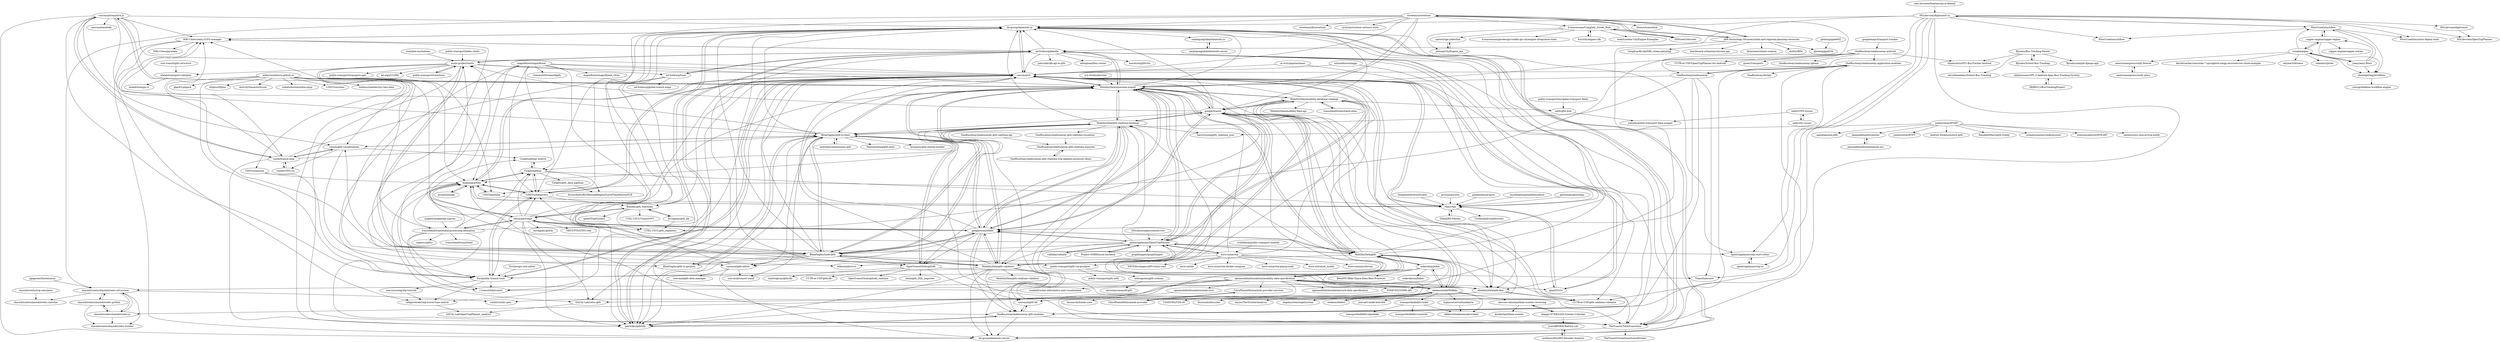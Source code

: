 digraph G {
"conveyal/transitive.js" -> "conveyal/modeify"
"conveyal/transitive.js" -> "ibi-group/datatools-ui"
"conveyal/transitive.js" -> "BlinkTagInc/gtfs-to-html"
"conveyal/transitive.js" -> "ibi-group/datatools-server"
"conveyal/transitive.js" -> "WRI-Cities/static-GTFS-manager"
"conveyal/transitive.js" -> "MobilityData/awesome-transit"
"conveyal/transitive.js" -> "Esri/public-transit-tools"
"conveyal/transitive.js" -> "conveyal/r5"
"conveyal/transitive.js" -> "vasile/transit-map"
"conveyal/transitive.js" -> "cmichi/gtfs-visualizations"
"a-b-street/abstreet" -> "MobilityData/awesome-transit" ["e"=1]
"sharedstreets/sharedstreets-ref-system" -> "sharedstreets/sharedstreets-python"
"sharedstreets/sharedstreets-ref-system" -> "sharedstreets/sharedstreets-js"
"sharedstreets/sharedstreets-ref-system" -> "sharedstreets/sharedstreets-builder"
"sharedstreets/sharedstreets-ref-system" -> "curblr/curblr-spec"
"sharedstreets/sharedstreets-ref-system" -> "sharedstreets/sharedstreets-matcher"
"sharedstreets/sharedstreets-python" -> "sharedstreets/sharedstreets-js"
"sharedstreets/sharedstreets-python" -> "sharedstreets/sharedstreets-ref-system"
"sharedstreets/sharedstreets-python" -> "sharedstreets/sharedstreets-builder"
"schildbach/public-transport-enabler" -> "hove-io/navitia" ["e"=1]
"OneBusAway/onebusaway-android" -> "OneBusAway/onebusaway-application-modules"
"OneBusAway/onebusaway-android" -> "OneBusAway/onebusaway-iphone"
"OneBusAway/onebusaway-android" -> "OneBusAway/onebusaway"
"OneBusAway/onebusaway-android" -> "CUTR-at-USF/OpenTripPlanner-for-Android"
"OneBusAway/onebusaway-android" -> "tbpalsulich/NYU-BusTracker-Android"
"OneBusAway/onebusaway-android" -> "grote/Transportr" ["e"=1]
"OneBusAway/onebusaway-android" -> "MobilityData/awesome-transit"
"NitorCreations/nflow" -> "HSLdevcom/digitransit-ui"
"NitorCreations/nflow" -> "NitorCreations/willow"
"NitorCreations/nflow" -> "danielgerlag/jworkflow"
"NitorCreations/nflow" -> "NitorCreations/nitor-deploy-tools"
"NitorCreations/nflow" -> "copper-engine/copper-engine"
"mbtaviz/mbtaviz.github.io" -> "MobilityData/awesome-transit"
"mbtaviz/mbtaviz.github.io" -> "transitland/transitland-processing-animation"
"mbtaviz/mbtaviz.github.io" -> "google/transitfeed"
"mbtaviz/mbtaviz.github.io" -> "Esri/public-transit-tools"
"mbtaviz/mbtaviz.github.io" -> "UDST/vizicities" ["e"=1]
"mbtaviz/mbtaviz.github.io" -> "vasile/transit-map"
"mbtaviz/mbtaviz.github.io" -> "cmichi/gtfs-visualizations"
"mbtaviz/mbtaviz.github.io" -> "toddwschneider/nyc-taxi-data" ["e"=1]
"mbtaviz/mbtaviz.github.io" -> "UDST/urbansim" ["e"=1]
"mbtaviz/mbtaviz.github.io" -> "gka/d3-jetpack" ["e"=1]
"mbtaviz/mbtaviz.github.io" -> "d3plus/d3plus" ["e"=1]
"mbtaviz/mbtaviz.github.io" -> "kuanb/peartree"
"mbtaviz/mbtaviz.github.io" -> "UDST/pandana" ["e"=1]
"mbtaviz/mbtaviz.github.io" -> "ActivitySim/activitysim" ["e"=1]
"mbtaviz/mbtaviz.github.io" -> "codeforboston/mbta-ninja"
"ad-freiburg/pfaedle" -> "patrickbr/gtfstidy"
"ad-freiburg/pfaedle" -> "ad-freiburg/loom"
"ad-freiburg/pfaedle" -> "TheTransitClock/transitime"
"ad-freiburg/pfaedle" -> "CUTR-at-USF/gtfs-realtime-validator"
"ad-freiburg/pfaedle" -> "WRI-Cities/static-GTFS-manager"
"ad-freiburg/pfaedle" -> "ibi-group/datatools-ui"
"ad-freiburg/pfaedle" -> "MobilityData/gtfs-flex"
"ad-freiburg/pfaedle" -> "mecatran/gtfsvtor"
"ad-freiburg/pfaedle" -> "patrickbr/db-api-to-gtfs" ["e"=1]
"ad-freiburg/pfaedle" -> "atlregional/bus-router"
"ad-freiburg/pfaedle" -> "OneBusAway/onebusaway-gtfs-modules"
"ad-freiburg/pfaedle" -> "motis-project/motis"
"ad-freiburg/pfaedle" -> "ibi-group/datatools-server"
"ad-freiburg/pfaedle" -> "conveyal/r5"
"ad-freiburg/pfaedle" -> "MobilityData/awesome-transit"
"UDST/urbansim" -> "Esri/public-transit-tools" ["e"=1]
"UDST/urbansim" -> "kuanb/peartree" ["e"=1]
"natowi/cga-collection" -> "jbdong/CityEngine_cga"
"GIScience/openrouteservice" -> "opentripplanner/OpenTripPlanner" ["e"=1]
"nilsnolde/routingpy" -> "conveyal/r5" ["e"=1]
"nilsnolde/routingpy" -> "r5py/r5py" ["e"=1]
"openmobilityfoundation/mobility-data-specification" -> "MobilityData/gbfs"
"openmobilityfoundation/mobility-data-specification" -> "ubahnverleih/WoBike"
"openmobilityfoundation/mobility-data-specification" -> "openmobilityfoundation/curb-data-specification"
"openmobilityfoundation/mobility-data-specification" -> "sharedstreets/sharedstreets-ref-system"
"openmobilityfoundation/mobility-data-specification" -> "openmobilityfoundation/mds-core"
"openmobilityfoundation/mobility-data-specification" -> "TOMP-WG/TOMP-API"
"openmobilityfoundation/mobility-data-specification" -> "MobilityData/awesome-transit"
"openmobilityfoundation/mobility-data-specification" -> "google/transit"
"openmobilityfoundation/mobility-data-specification" -> "curblr/curblr-spec"
"openmobilityfoundation/mobility-data-specification" -> "MobilityData/gtfs-flex"
"openmobilityfoundation/mobility-data-specification" -> "ipeaGIT/r5r" ["e"=1]
"openmobilityfoundation/mobility-data-specification" -> "sharedstreets/sharedstreets-js"
"openmobilityfoundation/mobility-data-specification" -> "waddell/urban-informatics-and-visualization" ["e"=1]
"openmobilityfoundation/mobility-data-specification" -> "CityofSantaMonica/mds-provider"
"openmobilityfoundation/mobility-data-specification" -> "CityofSantaMonica/mds-provider-services"
"hove-io/navitia" -> "hove-io/transit_model" ["e"=1]
"hove-io/navitia" -> "hove-io/mimirsbrunn" ["e"=1]
"hove-io/navitia" -> "hove-io/navitia-playground"
"hove-io/navitia" -> "bliksemlabs/rrrr" ["e"=1]
"hove-io/navitia" -> "motis-project/motis"
"hove-io/navitia" -> "SNCFdevelopers/API-trains-sncf"
"hove-io/navitia" -> "hove-io/loki" ["e"=1]
"hove-io/navitia" -> "conveyal/r5"
"hove-io/navitia" -> "opentripplanner/OpenTripPlanner"
"hove-io/navitia" -> "hove-io/navitia-docker-compose"
"hove-io/navitia" -> "MobilityData/awesome-transit"
"hove-io/navitia" -> "TheTransitClock/transitime"
"TOMP-WG/TOMP-API" -> "CDSM-WG/CDS-M"
"tbpalsulich/NYU-BusTracker-Android" -> "shrutikamtekar/School-Bus-Tracking"
"pysal/momepy" -> "kuanb/peartree" ["e"=1]
"sharedstreets/sharedstreets-js" -> "sharedstreets/sharedstreets-builder"
"sharedstreets/sharedstreets-js" -> "sharedstreets/sharedstreets-python"
"sharedstreets/sharedstreets-js" -> "sharedstreets/sharedstreets-ref-system"
"jamespfennell/transiter" -> "jamespfennell/realtimerail.nyc"
"marcusyoung/otp-tutorial" -> "rafapereirabr/otp-travel-time-matrix" ["e"=1]
"cmichi/gtfs-visualizations" -> "vasile/GTFS-viz"
"cmichi/gtfs-visualizations" -> "BlinkTagInc/gtfs-to-html"
"cmichi/gtfs-visualizations" -> "vasile/transit-map"
"cmichi/gtfs-visualizations" -> "conveyal/gtfs-editor"
"cmichi/gtfs-visualizations" -> "CxAalto/gtfspy-webviz"
"etalab/transport-validator" -> "etalab/transpo-rt"
"UDST/pandana" -> "r5py/r5py" ["e"=1]
"UDST/pandana" -> "kuanb/peartree" ["e"=1]
"copper-engine/copper-engine" -> "runabol/piper"
"copper-engine/copper-engine" -> "copper-engine/copper-starter"
"copper-engine/copper-engine" -> "danielgerlag/jworkflow"
"copper-engine/copper-engine" -> "NitorCreations/nflow"
"sharedstreets/trip-simulator" -> "sharedstreets/sharedstreets-matcher"
"kuanb/peartree" -> "UDST/urbanaccess" ["e"=1]
"kuanb/peartree" -> "remix/partridge"
"kuanb/peartree" -> "r5py/r5py"
"kuanb/peartree" -> "CxAalto/gtfspy"
"kuanb/peartree" -> "r-transit/tidytransit" ["e"=1]
"kuanb/peartree" -> "SAUSy-Lab/retro-gtfs"
"kuanb/peartree" -> "UDST/pandana" ["e"=1]
"kuanb/peartree" -> "conveyal/r5"
"kuanb/peartree" -> "pysal/momepy" ["e"=1]
"vasile/GTFS-viz" -> "vasile/transit-map"
"Esri/cityengine-sdk" -> "d-wasserman/Complete_Street_Rule" ["e"=1]
"remix/partridge" -> "kuanb/peartree"
"remix/partridge" -> "Bondify/gtfs_functions"
"remix/partridge" -> "mrcagney/gtfstk"
"remix/partridge" -> "UTEL-UIUC/gtfs_segments"
"remix/partridge" -> "ODOT-PTS/GTFS-ride"
"remix/partridge" -> "UDST/urbanaccess" ["e"=1]
"remix/partridge" -> "CxAalto/gtfspy"
"remix/partridge" -> "transitland/transitland-processing-animation"
"remix/partridge" -> "patrickbr/gtfstidy"
"remix/partridge" -> "Esri/public-transit-tools"
"remix/partridge" -> "OpenTransitTools/gtfsdb"
"remix/partridge" -> "google/transitfeed"
"remix/partridge" -> "conveyal/r5"
"remix/partridge" -> "SAUSy-Lab/retro-gtfs"
"WRI-Cities/static-GTFS-manager" -> "ibi-group/datatools-ui"
"WRI-Cities/static-GTFS-manager" -> "ibi-group/datatools-server"
"WRI-Cities/static-GTFS-manager" -> "WRI-Cities/payanam"
"WRI-Cities/static-GTFS-manager" -> "rafapereirabr/otp-travel-time-matrix"
"WRI-Cities/static-GTFS-manager" -> "ad-freiburg/pfaedle"
"jamespfennell/realtimerail.nyc" -> "jamespfennell/transiter"
"rust-transit/gtfs-structure" -> "etalab/transport-validator"
"openmobilityfoundation/mds-core" -> "lacuna-tech/mds-core"
"nervous-inhuman/lime-scooter-reversing" -> "chappy1978/ES200-Scooter-Unlocker"
"nervous-inhuman/lime-scooter-reversing" -> "kenberland/lime-scooter"
"mfdz/GTFS-Issues" -> "mfdz/zhv-issues"
"mfdz/GTFS-Issues" -> "juliuste/public-transport-data-scraper"
"CityofSantaMonica/mds-provider" -> "CityofSantaMonica/mds-provider-services"
"CityofSantaMonica/mds-provider-services" -> "CityofSantaMonica/mds-provider"
"CxAalto/gtfs_data_pipeline" -> "AccessibilityRG/HelsinkiRegionTravelTimeMatrix2018"
"Project-OSRM/osrm-backend" -> "opentripplanner/OpenTripPlanner" ["e"=1]
"stefanw/bibbot" -> "ubahnverleih/WoBike" ["e"=1]
"sam-hosseini/freelancing-in-finland" -> "HSLdevcom/digitransit-ui" ["e"=1]
"opentripplanner/OpenTripPlanner" -> "MobilityData/awesome-transit"
"opentripplanner/OpenTripPlanner" -> "conveyal/r5"
"opentripplanner/OpenTripPlanner" -> "google/transitfeed"
"opentripplanner/OpenTripPlanner" -> "google/transit"
"opentripplanner/OpenTripPlanner" -> "graphhopper/graphhopper" ["e"=1]
"opentripplanner/OpenTripPlanner" -> "MobilityData/gbfs"
"opentripplanner/OpenTripPlanner" -> "motis-project/motis"
"opentripplanner/OpenTripPlanner" -> "valhalla/valhalla" ["e"=1]
"opentripplanner/OpenTripPlanner" -> "MobilityData/gtfs-flex"
"opentripplanner/OpenTripPlanner" -> "MobilityData/gtfs-validator"
"opentripplanner/OpenTripPlanner" -> "Project-OSRM/osrm-backend" ["e"=1]
"opentripplanner/OpenTripPlanner" -> "opentripplanner/otp-react-redux"
"opentripplanner/OpenTripPlanner" -> "BlinkTagInc/node-gtfs"
"opentripplanner/OpenTripPlanner" -> "MobilityData/gtfs-realtime-bindings"
"opentripplanner/OpenTripPlanner" -> "hove-io/navitia"
"MobilityData/gtfs-validator" -> "google/transit"
"MobilityData/gtfs-validator" -> "ibi-group/datatools-ui"
"MobilityData/gtfs-validator" -> "google/transitfeed"
"MobilityData/gtfs-validator" -> "MobilityData/mobility-database-catalogs"
"MobilityData/gtfs-validator" -> "BlinkTagInc/node-gtfs"
"MobilityData/gtfs-validator" -> "MobilityData/awesome-transit"
"MobilityData/gtfs-validator" -> "MobilityData/gtfs-realtime-validator"
"MobilityData/gtfs-validator" -> "patrickbr/gtfstidy"
"MobilityData/gtfs-validator" -> "conveyal/gtfs-lib"
"MobilityData/gtfs-validator" -> "WRI-Cities/static-GTFS-manager"
"MobilityData/gtfs-validator" -> "ibi-group/datatools-server"
"MobilityData/gtfs-validator" -> "conveyal/r5"
"MobilityData/gtfs-validator" -> "Esri/public-transit-tools"
"MobilityData/gtfs-validator" -> "OneBusAway/onebusaway-gtfs-modules"
"MobilityData/gtfs-validator" -> "CUTR-at-USF/gtfs-realtime-validator"
"jonthornton/MTAPI" -> "mimouncadosch/MTA-API"
"jonthornton/MTAPI" -> "neoterix/nyc-mta-arrival-notify"
"jonthornton/MTAPI" -> "aamaliaa/mta-gtfs"
"jonthornton/MTAPI" -> "jonthornton/WTFT"
"jonthornton/MTAPI" -> "jamespfennell/transiter"
"jonthornton/MTAPI" -> "harrytruong/gtfs_realtime_json"
"jonthornton/MTAPI" -> "Andrew-Dickinson/nyct-gtfs"
"jonthornton/MTAPI" -> "ResidentMario/gtfs-tripify"
"jonthornton/MTAPI" -> "nolanbconaway/underground"
"MobilityData/gtfs-realtime-bindings" -> "google/transit"
"MobilityData/gtfs-realtime-bindings" -> "BlinkTagInc/node-gtfs"
"MobilityData/gtfs-realtime-bindings" -> "google/transitfeed"
"MobilityData/gtfs-realtime-bindings" -> "MobilityData/awesome-transit"
"MobilityData/gtfs-realtime-bindings" -> "TheTransitClock/transitime"
"MobilityData/gtfs-realtime-bindings" -> "OpenTransitTools/gtfsdb"
"MobilityData/gtfs-realtime-bindings" -> "OneBusAway/onebusaway-gtfs-realtime-visualizer"
"MobilityData/gtfs-realtime-bindings" -> "harrytruong/gtfs_realtime_json"
"MobilityData/gtfs-realtime-bindings" -> "OneBusAway/onebusaway-gtfs-modules"
"MobilityData/gtfs-realtime-bindings" -> "MobilityData/gtfs-validator"
"MobilityData/gtfs-realtime-bindings" -> "ibi-group/datatools-server"
"MobilityData/gtfs-realtime-bindings" -> "ibi-group/datatools-ui"
"MobilityData/gtfs-realtime-bindings" -> "kuanb/peartree"
"MobilityData/gtfs-realtime-bindings" -> "CxAalto/gtfspy"
"MobilityData/gtfs-realtime-bindings" -> "BlinkTagInc/gtfs-to-html"
"vasile/transit-map" -> "vasile/GTFS-viz"
"vasile/transit-map" -> "cmichi/gtfs-visualizations"
"vasile/transit-map" -> "patrickbr/gtfstidy"
"vasile/transit-map" -> "BlinkTagInc/gtfs-to-html"
"vasile/transit-map" -> "conveyal/transitive.js"
"vasile/transit-map" -> "ibi-group/datatools-ui"
"vasile/transit-map" -> "WRI-Cities/static-GTFS-manager"
"pyrosm/pyrosm" -> "r5py/r5py" ["e"=1]
"APA-Technology-Division/urban-and-regional-planning-resources" -> "d-wasserman/Complete_Street_Rule"
"APA-Technology-Division/urban-and-regional-planning-resources" -> "benchmark-urbanism/cityseer-api" ["e"=1]
"APA-Technology-Division/urban-and-regional-planning-resources" -> "dylanrees/citizen-science" ["e"=1]
"APA-Technology-Division/urban-and-regional-planning-resources" -> "r-transit/tidytransit" ["e"=1]
"APA-Technology-Division/urban-and-regional-planning-resources" -> "streetmix/streetmix"
"APA-Technology-Division/urban-and-regional-planning-resources" -> "gboeing/ppd534"
"APA-Technology-Division/urban-and-regional-planning-resources" -> "dotbts/BPA"
"APA-Technology-Division/urban-and-regional-planning-resources" -> "tsinghua-fib-lab/DRL-urban-planning" ["e"=1]
"google/transitfeed" -> "MobilityData/awesome-transit"
"google/transitfeed" -> "google/transit"
"google/transitfeed" -> "MobilityData/gtfs-validator"
"google/transitfeed" -> "MobilityData/gtfs-realtime-bindings"
"google/transitfeed" -> "BlinkTagInc/gtfs-to-html"
"google/transitfeed" -> "OneBusAway/onebusaway-gtfs-modules"
"google/transitfeed" -> "conveyal/gtfs-editor"
"google/transitfeed" -> "opentripplanner/OpenTripPlanner"
"google/transitfeed" -> "BlinkTagInc/node-gtfs"
"google/transitfeed" -> "remix/partridge"
"google/transitfeed" -> "MobilityData/gtfs-flex"
"google/transitfeed" -> "OpenTransitTools/gtfsdb"
"google/transitfeed" -> "UDST/urbanaccess" ["e"=1]
"google/transitfeed" -> "conveyal/r5"
"google/transitfeed" -> "MobilityData/gbfs"
"geopandas/pyogrio" -> "r5py/r5py" ["e"=1]
"motis-project/motis" -> "public-transport/transitous" ["e"=1]
"motis-project/motis" -> "patrickbr/gtfstidy"
"motis-project/motis" -> "public-transport/transport-apis" ["e"=1]
"motis-project/motis" -> "bliksemlabs/rrrr" ["e"=1]
"motis-project/motis" -> "ad-freiburg/pfaedle"
"motis-project/motis" -> "conveyal/r5"
"motis-project/motis" -> "TheTransitClock/transitime"
"motis-project/motis" -> "etalab/transport-validator"
"motis-project/motis" -> "BlinkTagInc/node-gtfs"
"motis-project/motis" -> "ad-freiburg/loom"
"motis-project/motis" -> "kit-algo/ULTRA" ["e"=1]
"ipeaGIT/r5r" -> "r5py/r5py" ["e"=1]
"ipeaGIT/r5r" -> "conveyal/r5" ["e"=1]
"Bondify/gtfs_functions" -> "mrcagney/gtfs_kit"
"Bondify/gtfs_functions" -> "remix/partridge"
"Bondify/gtfs_functions" -> "UTEL-UIUC/gtfs_segments"
"Bondify/gtfs_functions" -> "UTEL-UIUC/TransitGPT"
"Bondify/gtfs_functions" -> "ipeaGIT/gtfs2emis"
"transportkollektiv/cykel" -> "transportkollektiv/voorwiel"
"transportkollektiv/cykel" -> "transportkollektiv/openbike"
"transportkollektiv/cykel" -> "okfde/rettedeinennahverkehr"
"chappy1978/ES200-Scooter-Unlocker" -> "jsutcliff/OKAI-Battery-Lib"
"chappy1978/ES200-Scooter-Unlocker" -> "nervous-inhuman/lime-scooter-reversing"
"transitland/transitland-atlas" -> "MobilityData/mobility-database-catalogs"
"HSLdevcom/digitransit" -> "HSLdevcom/OpenTripPlanner"
"opentripplanner/otp-ui" -> "opentripplanner/otp-react-redux"
"DKB0512/BusTrackingProject" -> "aladnansami/SPL-2-Android-Apps-Bus-Tracking-System-"
"americanexpress/unify-flowret" -> "americanexpress/unify-jdocs"
"public-transport/gtfs-via-postgres" -> "public-transport/gtfs-utils"
"public-transport/gtfs-via-postgres" -> "tyleragreen/gtfs-schema"
"jbdong/CityEngine_cga" -> "natowi/cga-collection"
"americanexpress/unify-jdocs" -> "americanexpress/unify-flowret"
"mfdz/gtfs-hub" -> "juliuste/public-transport-data-scraper"
"BlinkTagInc/node-gtfs" -> "BlinkTagInc/gtfs-to-html"
"BlinkTagInc/node-gtfs" -> "MobilityData/gtfs-realtime-bindings"
"BlinkTagInc/node-gtfs" -> "MobilityData/gtfs-validator"
"BlinkTagInc/node-gtfs" -> "BlinkTagInc/gtfs-to-geojson"
"BlinkTagInc/node-gtfs" -> "MobilityData/awesome-transit"
"BlinkTagInc/node-gtfs" -> "public-transport/gtfs-via-postgres"
"BlinkTagInc/node-gtfs" -> "google/transitfeed"
"BlinkTagInc/node-gtfs" -> "conveyal/gtfs-editor"
"BlinkTagInc/node-gtfs" -> "conveyal/r5"
"BlinkTagInc/node-gtfs" -> "patrickbr/gtfstidy"
"BlinkTagInc/node-gtfs" -> "OpenTransitTools/gtfsdb"
"BlinkTagInc/node-gtfs" -> "cmichi/gtfs-visualizations"
"BlinkTagInc/node-gtfs" -> "WRI-Cities/static-GTFS-manager"
"BlinkTagInc/node-gtfs" -> "motis-project/motis"
"BlinkTagInc/node-gtfs" -> "ibi-group/datatools-ui"
"graphhopper/graphhopper" -> "opentripplanner/OpenTripPlanner" ["e"=1]
"OpenTransitTools/gtfsdb" -> "cbick/gtfs_SQL_importer"
"OpenTransitTools/gtfsdb" -> "mattwigway/gtfsrdb"
"OpenTransitTools/gtfsdb" -> "CUTR-at-USF/gtfsrdb"
"OpenTransitTools/gtfsdb" -> "BlinkTagInc/gtfs-to-html"
"OpenTransitTools/gtfsdb" -> "Transitime/core"
"OpenTransitTools/gtfsdb" -> "OpenTransitTools/gtfsdb_realtime"
"OpenTransitTools/gtfsdb" -> "conveyal/gtfs-lib"
"HSLdevcom/digitransit-ui" -> "NitorCreations/nflow"
"HSLdevcom/digitransit-ui" -> "opentripplanner/otp-react-redux"
"HSLdevcom/digitransit-ui" -> "HSLdevcom/OpenTripPlanner"
"HSLdevcom/digitransit-ui" -> "HSLdevcom/digitransit"
"HSLdevcom/digitransit-ui" -> "NitorCreations/willow"
"HSLdevcom/digitransit-ui" -> "ad-freiburg/pfaedle"
"HSLdevcom/digitransit-ui" -> "TheTransitClock/transitime"
"HSLdevcom/digitransit-ui" -> "CUTR-at-USF/gtfs-realtime-validator"
"HSLdevcom/digitransit-ui" -> "opentripplanner/otp-ui"
"HSLdevcom/digitransit-ui" -> "NitorCreations/nitor-deploy-tools"
"HSLdevcom/digitransit-ui" -> "ibi-group/datatools-ui"
"HSLdevcom/digitransit-ui" -> "conveyal/r5"
"ngageoint/hootenanny" -> "sharedstreets/sharedstreets-ref-system" ["e"=1]
"trainline-eu/stations" -> "motis-project/motis" ["e"=1]
"DahnJ/H3-Pandas" -> "r5py/r5py" ["e"=1]
"MobilityData/mobility-database-catalogs" -> "transitland/transitland-atlas"
"MobilityData/mobility-database-catalogs" -> "MobilityData/mobility-feed-api"
"MobilityData/mobility-database-catalogs" -> "MobilityData/gtfs-validator"
"MobilityData/mobility-database-catalogs" -> "google/transit"
"MobilityData/mobility-database-catalogs" -> "MobilityData/awesome-transit"
"MobilityData/mobility-database-catalogs" -> "mfdz/gtfs-hub"
"MobilityData/mobility-database-catalogs" -> "MobilityData/gtfs-flex"
"MobilityData/mobility-database-catalogs" -> "public-transport/gtfs-via-postgres"
"MobilityData/mobility-database-catalogs" -> "UTEL-UIUC/gtfs_segments"
"MobilityData/mobility-database-catalogs" -> "conveyal/r5"
"MobilityData/mobility-database-catalogs" -> "patrickbr/gtfstidy"
"MobilityData/mobility-database-catalogs" -> "ibi-group/datatools-ui"
"conveyal/gtfs-lib" -> "OneBusAway/onebusaway-gtfs-modules"
"OneBusAway/onebusaway-gtfs-modules" -> "conveyal/gtfs-lib"
"OneBusAway/onebusaway-gtfs-modules" -> "patrickbr/gtfstidy"
"OneBusAway/onebusaway-gtfs-modules" -> "TheTransitClock/transitime"
"OneBusAway/onebusaway-gtfs-modules" -> "ibi-group/datatools-ui"
"OneBusAway/onebusaway-gtfs-modules" -> "ibi-group/datatools-server"
"google/transit" -> "MobilityData/awesome-transit"
"google/transit" -> "MobilityData/gtfs-validator"
"google/transit" -> "MobilityData/gtfs-realtime-bindings"
"google/transit" -> "google/transitfeed"
"google/transit" -> "MobilityData/gbfs"
"google/transit" -> "MobilityData/gtfs-flex"
"google/transit" -> "opentripplanner/OpenTripPlanner"
"google/transit" -> "CUTR-at-USF/gtfs-realtime-validator"
"google/transit" -> "MobilityData/mobility-database-catalogs"
"google/transit" -> "ibi-group/datatools-ui"
"google/transit" -> "conveyal/r5"
"google/transit" -> "Esri/public-transit-tools"
"google/transit" -> "BlinkTagInc/gtfs-to-html"
"google/transit" -> "patrickbr/gtfstidy"
"google/transit" -> "motis-project/motis"
"OneBusAway/onebusaway" -> "OneBusAway/onebusaway-application-modules"
"OneBusAway/onebusaway" -> "Transitime/core"
"OneBusAway/onebusaway" -> "OneBusAway/onebusaway-gtfs-modules"
"OneBusAway/onebusaway" -> "BlinkTagInc/gtfs-to-html"
"OneBusAway/onebusaway" -> "google/transitfeed"
"OneBusAway/onebusaway" -> "MobilityData/awesome-transit"
"BlinkTagInc/gtfs-to-html" -> "BlinkTagInc/node-gtfs"
"BlinkTagInc/gtfs-to-html" -> "CUTR-at-USF/gtfs-realtime-validator"
"BlinkTagInc/gtfs-to-html" -> "andredarcie/awesome-gtfs"
"BlinkTagInc/gtfs-to-html" -> "BlinkTagInc/gtfs-to-geojson"
"BlinkTagInc/gtfs-to-html" -> "OpenTransitTools/gtfsdb"
"BlinkTagInc/gtfs-to-html" -> "cmichi/gtfs-visualizations"
"BlinkTagInc/gtfs-to-html" -> "google/transitfeed"
"BlinkTagInc/gtfs-to-html" -> "ibi-group/datatools-ui"
"BlinkTagInc/gtfs-to-html" -> "thatsmydoing/gtfs.html"
"BlinkTagInc/gtfs-to-html" -> "conveyal/transit-wand"
"BlinkTagInc/gtfs-to-html" -> "MobilityData/awesome-transit"
"BlinkTagInc/gtfs-to-html" -> "WRI-Cities/static-GTFS-manager"
"BlinkTagInc/gtfs-to-html" -> "patrickbr/gtfstidy"
"BlinkTagInc/gtfs-to-html" -> "conveyal/gtfs-editor"
"BlinkTagInc/gtfs-to-html" -> "kostjerry/gtfs-station-builder"
"OneBusAway/onebusaway-application-modules" -> "Transitime/core"
"OneBusAway/onebusaway-application-modules" -> "OneBusAway/onebusaway"
"OneBusAway/onebusaway-application-modules" -> "TheTransitClock/transitime"
"OneBusAway/onebusaway-application-modules" -> "OneBusAway/onebusaway-gtfs-modules"
"OneBusAway/onebusaway-application-modules" -> "OneBusAway/docker"
"OneBusAway/onebusaway-gtfs-realtime-api" -> "OneBusAway/onebusaway-gtfs-realtime-exporter"
"OneBusAway/onebusaway-gtfs-realtime-exporter" -> "OneBusAway/onebusaway-gtfs-realtime-trip-updates-producer-demo"
"OneBusAway/onebusaway-gtfs-realtime-visualizer" -> "OneBusAway/onebusaway-gtfs-realtime-exporter"
"jsutcliff/OKAI-Battery-Lib" -> "norfanos/ES200G-Decoder-Analysis"
"norfanos/ES200G-Decoder-Analysis" -> "jsutcliff/OKAI-Battery-Lib"
"TheTransitClock/transitime" -> "TheTransitClock/transitclockDocker"
"TheTransitClock/transitime" -> "ibi-group/datatools-server"
"TheTransitClock/transitime" -> "ibi-group/datatools-ui"
"public-transport/european-transport-feeds" -> "mfdz/gtfs-hub"
"mfdz/zhv-issues" -> "mfdz/GTFS-Issues"
"OneBusAway/onebusaway-gtfs-realtime-trip-updates-producer-demo" -> "OneBusAway/onebusaway-gtfs-realtime-exporter"
"valhalla/valhalla" -> "opentripplanner/OpenTripPlanner" ["e"=1]
"d-wasserman/Complete_Street_Rule" -> "natowi/cga-collection"
"d-wasserman/Complete_Street_Rule" -> "twak/London-CityEngine-Examples"
"d-wasserman/Complete_Street_Rule" -> "jbdong/CityEngine_cga"
"d-wasserman/Complete_Street_Rule" -> "Esri/cityengine-sdk" ["e"=1]
"d-wasserman/Complete_Street_Rule" -> "APA-Technology-Division/urban-and-regional-planning-resources"
"d-wasserman/Complete_Street_Rule" -> "d-wasserman/geodesign-toolkit-gis-cityengine-integration-tools" ["e"=1]
"d-wasserman/Complete_Street_Rule" -> "3DStreet/3dstreet" ["e"=1]
"mszell/geospatialdatascience" -> "r5py/r5py" ["e"=1]
"gboeing/ppde642" -> "gboeing/ppd534" ["e"=1]
"MobilityData/gbfs" -> "openmobilityfoundation/mobility-data-specification"
"MobilityData/gbfs" -> "google/transit"
"MobilityData/gbfs" -> "eskerda/pybikes"
"MobilityData/gbfs" -> "ubahnverleih/WoBike"
"MobilityData/gbfs" -> "MobilityData/awesome-transit"
"MobilityData/gbfs" -> "opentripplanner/OpenTripPlanner"
"MobilityData/gbfs" -> "google/transitfeed"
"MobilityData/gbfs" -> "TOMP-WG/TOMP-API"
"MobilityData/gbfs" -> "MobilityData/gtfs-validator"
"MobilityData/gbfs" -> "MobilityData/gtfs-flex"
"MobilityData/gbfs" -> "ad-freiburg/pfaedle"
"MobilityData/gbfs" -> "MobilityData/gtfs-realtime-bindings"
"MobilityData/gbfs" -> "MobilityData/mobility-database-catalogs"
"MobilityData/gbfs" -> "ibi-group/datatools-ui"
"MobilityData/gbfs" -> "TheTransitClock/transitime"
"MobilityData/awesome-transit" -> "opentripplanner/OpenTripPlanner"
"MobilityData/awesome-transit" -> "google/transit"
"MobilityData/awesome-transit" -> "google/transitfeed"
"MobilityData/awesome-transit" -> "conveyal/r5"
"MobilityData/awesome-transit" -> "MobilityData/gtfs-realtime-bindings"
"MobilityData/awesome-transit" -> "MobilityData/gtfs-validator"
"MobilityData/awesome-transit" -> "BlinkTagInc/node-gtfs"
"MobilityData/awesome-transit" -> "BlinkTagInc/gtfs-to-html"
"MobilityData/awesome-transit" -> "ibi-group/datatools-ui"
"MobilityData/awesome-transit" -> "WRI-Cities/static-GTFS-manager"
"MobilityData/awesome-transit" -> "ad-freiburg/pfaedle"
"MobilityData/awesome-transit" -> "MobilityData/mobility-database-catalogs"
"MobilityData/awesome-transit" -> "remix/partridge"
"MobilityData/awesome-transit" -> "conveyal/transitive.js"
"MobilityData/awesome-transit" -> "MobilityData/gbfs"
"Esri/public-transit-tools" -> "r-transit/tidytransit" ["e"=1]
"Esri/public-transit-tools" -> "rafapereirabr/otp-travel-time-matrix"
"Esri/public-transit-tools" -> "UDST/urbanaccess" ["e"=1]
"Esri/public-transit-tools" -> "conveyal/r5"
"Esri/public-transit-tools" -> "marcusyoung/otp-tutorial" ["e"=1]
"ad-freiburg/loom" -> "ad-freiburg/pfaedle"
"ad-freiburg/loom" -> "ad-freiburg/global-transit-maps"
"ad-freiburg/loom" -> "patrickbr/gtfstidy"
"ad-freiburg/loom" -> "Bondify/gtfs_functions"
"geocompx/geocompy" -> "r5py/r5py" ["e"=1]
"conveyal/r5" -> "r5py/r5py"
"conveyal/r5" -> "ibi-group/datatools-ui"
"conveyal/r5" -> "ipeaGIT/r5r" ["e"=1]
"conveyal/r5" -> "r-transit/tidytransit" ["e"=1]
"conveyal/r5" -> "conveyal/gtfs-lib"
"conveyal/r5" -> "UDST/urbanaccess" ["e"=1]
"conveyal/r5" -> "MobilityData/awesome-transit"
"conveyal/r5" -> "opentripplanner/OpenTripPlanner"
"conveyal/r5" -> "Esri/public-transit-tools"
"conveyal/r5" -> "kuanb/peartree"
"conveyal/r5" -> "patrickbr/gtfstidy"
"conveyal/r5" -> "SAUSy-Lab/retro-gtfs"
"conveyal/r5" -> "MobilityData/gtfs-flex"
"conveyal/r5" -> "Bondify/gtfs_functions"
"conveyal/r5" -> "TheTransitClock/transitime"
"rafapereirabr/otp-travel-time-matrix" -> "SAUSy-Lab/OpenTripPlanner_analysis"
"r5py/r5py" -> "conveyal/r5"
"r5py/r5py" -> "ipeaGIT/r5r" ["e"=1]
"r5py/r5py" -> "kuanb/peartree"
"r5py/r5py" -> "UrbanAnalyst/gtfsrouter" ["e"=1]
"r5py/r5py" -> "DahnJ/H3-Pandas" ["e"=1]
"benjamintd/chronotrains" -> "r5py/r5py" ["e"=1]
"m-wrzr/populartimes" -> "conveyal/r5" ["e"=1]
"m-wrzr/populartimes" -> "r5py/r5py" ["e"=1]
"mapnificent/mapnificent" -> "mapnificent/mapnificent_cities"
"mapnificent/mapnificent" -> "UDST/urbanaccess" ["e"=1]
"mapnificent/mapnificent" -> "BlinkTagInc/gtfs-to-geojson"
"mapnificent/mapnificent" -> "conveyal/r5"
"mapnificent/mapnificent" -> "kuanb/peartree"
"mapnificent/mapnificent" -> "CxAalto/gtfspy"
"mapnificent/mapnificent" -> "CommuteStream/tflgtfs"
"mapnificent/mapnificent" -> "MobilityData/awesome-transit"
"mapnificent/mapnificent" -> "BlinkTagInc/node-gtfs"
"mapnificent/mapnificent" -> "Esri/public-transit-tools"
"ibi-group/datatools-ui" -> "ibi-group/datatools-server"
"ibi-group/datatools-ui" -> "WRI-Cities/static-GTFS-manager"
"ibi-group/datatools-ui" -> "catalogueglobal/datatools-ui"
"ibi-group/datatools-ui" -> "TheTransitClock/transitime"
"ibi-group/datatools-ui" -> "rafapereirabr/otp-travel-time-matrix"
"ibi-group/datatools-ui" -> "opentripplanner/otp-react-redux"
"ibi-group/datatools-ui" -> "conveyal/r5"
"ibi-group/datatools-ui" -> "patrickbr/gtfstidy"
"MobilityData/gtfs-flex" -> "TheTransitClock/transitime"
"MobilityData/gtfs-flex" -> "CUTR-at-USF/gtfs-realtime-validator"
"MobilityData/gtfs-flex" -> "SAUSy-Lab/retro-gtfs"
"MobilityData/gtfs-flex" -> "conveyal/gtfs-lib"
"aladnansami/SPL-2-Android-Apps-Bus-Tracking-System-" -> "DKB0512/BusTrackingProject"
"public-transport/hafas-client" -> "motis-project/motis" ["e"=1]
"waddell/urban-informatics-and-visualization" -> "kuanb/peartree" ["e"=1]
"mrcagney/gtfs_kit" -> "UTEL-UIUC/gtfs_segments"
"mrcagney/gtfs_kit" -> "Bondify/gtfs_functions"
"patrickbr/gtfstidy" -> "ad-freiburg/pfaedle"
"patrickbr/gtfstidy" -> "ibi-group/datatools-ui"
"patrickbr/gtfstidy" -> "OneBusAway/onebusaway-gtfs-modules"
"runabol/piper" -> "copper-engine/copper-engine"
"runabol/piper" -> "j-easy/easy-flows" ["e"=1]
"runabol/piper" -> "americanexpress/unify-flowret"
"runabol/piper" -> "danielgerlag/jworkflow"
"runabol/piper" -> "NitorCreations/nflow"
"runabol/piper" -> "berndruecker/camunda-7-springboot-amqp-microservice-cloud-example" ["e"=1]
"runabol/piper" -> "onlyeat3/dictator" ["e"=1]
"runabol/piper" -> "zalando/riptide" ["e"=1]
"SAUSy-Lab/retro-gtfs" -> "SAUSy-Lab/OpenTripPlanner_analysis"
"highsource/verbundkarte" -> "okfde/rettedeinennahverkehr"
"tyleragreen/gtfs-schema" -> "christianroman/df-gtfs"
"UDST/urbanaccess" -> "kuanb/peartree" ["e"=1]
"UDST/urbanaccess" -> "conveyal/r5" ["e"=1]
"UDST/urbanaccess" -> "Esri/public-transit-tools" ["e"=1]
"UDST/urbanaccess" -> "ibi-group/datatools-ui" ["e"=1]
"UDST/urbanaccess" -> "Bondify/gtfs_functions" ["e"=1]
"UDST/urbanaccess" -> "CxAalto/gtfspy" ["e"=1]
"eskerda/pybikes" -> "ubahnverleih/WoBike"
"eskerda/pybikes" -> "MobilityData/gbfs"
"eskerda/pybikes" -> "eskerda/cmdbikes"
"eskerda/pybikes" -> "fluctuo/multicycles"
"eskerda/pybikes" -> "openmobilityfoundation/mobility-data-specification"
"eskerda/pybikes" -> "BetaNYC/Bike-Share-Data-Best-Practices" ["e"=1]
"streetmix/streetmix" -> "3DStreet/3dstreet" ["e"=1]
"streetmix/streetmix" -> "conveyal/r5"
"streetmix/streetmix" -> "APA-Technology-Division/urban-and-regional-planning-resources"
"streetmix/streetmix" -> "d-wasserman/Complete_Street_Rule"
"streetmix/streetmix" -> "boonrs/transitmix"
"streetmix/streetmix" -> "UDST/urbanaccess" ["e"=1]
"streetmix/streetmix" -> "MobilityData/awesome-transit"
"streetmix/streetmix" -> "UDST/pandana" ["e"=1]
"streetmix/streetmix" -> "streetmix/illustrations"
"streetmix/streetmix" -> "sharedstreets/sharedstreets-ref-system"
"streetmix/streetmix" -> "ibi-group/datatools-ui"
"streetmix/streetmix" -> "google/transit"
"streetmix/streetmix" -> "cyclosm/cyclosm-cartocss-style" ["e"=1]
"andredarcie/awesome-gtfs" -> "BlinkTagInc/gtfs-to-html"
"public-transport/transitous" -> "motis-project/motis" ["e"=1]
"danielgerlag/jworkflow" -> "zutnop/telekom-workflow-engine"
"googlemaps/transport-tracker" -> "OneBusAway/onebusaway-android" ["e"=1]
"Esri/arcgis-osm-editor" -> "Esri/public-transit-tools" ["e"=1]
"opentripplanner/otp-react-redux" -> "opentripplanner/otp-ui"
"Rjtsahu/School-Bus-Tracking" -> "Rjtsahu/Bus-Tracking-Parent"
"Rjtsahu/School-Bus-Tracking" -> "aladnansami/SPL-2-Android-Apps-Bus-Tracking-System-"
"BlinkTagInc/gtfs-to-geojson" -> "BlinkTagInc/gtfs-to-html"
"CxAalto/gtfspy" -> "CxAalto/gtfspy-webviz"
"CxAalto/gtfspy" -> "kuanb/peartree"
"CxAalto/gtfspy" -> "UDST/urbanaccess" ["e"=1]
"CxAalto/gtfspy" -> "r5py/r5py"
"CxAalto/gtfspy" -> "AccessibilityRG/HelsinkiRegionTravelTimeMatrix2018"
"CxAalto/gtfspy" -> "CxAalto/gtfs_data_pipeline"
"ibi-group/datatools-server" -> "ibi-group/datatools-ui"
"catalogueglobal/datatools-ui" -> "catalogueglobal/datatools-server"
"catalogueglobal/datatools-server" -> "catalogueglobal/datatools-ui"
"ubahnverleih/WoBike" -> "eskerda/pybikes"
"ubahnverleih/WoBike" -> "MobilityData/gbfs"
"ubahnverleih/WoBike" -> "fluctuo/multicycles"
"ubahnverleih/WoBike" -> "openmobilityfoundation/mobility-data-specification"
"ubahnverleih/WoBike" -> "transportkollektiv/cykel"
"ubahnverleih/WoBike" -> "jzarca01/node-bird-lite"
"ubahnverleih/WoBike" -> "nervous-inhuman/lime-scooter-reversing"
"ubahnverleih/WoBike" -> "stefanw/bibbot" ["e"=1]
"ubahnverleih/WoBike" -> "MobilityData/awesome-transit"
"ubahnverleih/WoBike" -> "conveyal/r5"
"ubahnverleih/WoBike" -> "okfde/rettedeinennahverkehr"
"ubahnverleih/WoBike" -> "opentripplanner/OpenTripPlanner"
"ubahnverleih/WoBike" -> "myxor/TierScooterAnalysis"
"ubahnverleih/WoBike" -> "highsource/verbundkarte"
"ubahnverleih/WoBike" -> "engelsystem/engelsystem" ["e"=1]
"3DStreet/3dstreet" -> "streetmix/streetmix" ["e"=1]
"mapbox/mapboxgl-jupyter" -> "transitland/transitland-processing-animation" ["e"=1]
"j-easy/easy-flows" -> "runabol/piper" ["e"=1]
"j-easy/easy-flows" -> "copper-engine/copper-engine" ["e"=1]
"j-easy/easy-flows" -> "danielgerlag/jworkflow" ["e"=1]
"j-easy/easy-flows" -> "NitorCreations/nflow" ["e"=1]
"Rjtsahu/Bus-Tracking-Parent" -> "Rjtsahu/School-Bus-Tracking"
"Rjtsahu/Bus-Tracking-Parent" -> "Rjtsahu/sample-django-app"
"Rjtsahu/Bus-Tracking-Parent" -> "tbpalsulich/NYU-BusTracker-Android"
"Rjtsahu/Bus-Tracking-Parent" -> "shrutikamtekar/School-Bus-Tracking"
"CxAalto/gtfspy-webviz" -> "CxAalto/gtfspy"
"conveyal/gtfs-editor" -> "conveyal/gtfs-data-manager"
"conveyal/gtfs-editor" -> "ibi-group/datatools-ui"
"conveyal/gtfs-editor" -> "conveyal/transit-wand"
"conveyal/gtfs-editor" -> "ibi-group/datatools-server"
"transitland/transitland-processing-animation" -> "CxAalto/gtfspy-webviz"
"transitland/transitland-processing-animation" -> "CxAalto/gtfspy"
"transitland/transitland-processing-animation" -> "remix/partridge"
"transitland/transitland-processing-animation" -> "ropensci/gtfsr" ["e"=1]
"transitland/transitland-processing-animation" -> "conveyal/r5"
"transitland/transitland-processing-animation" -> "Esri/public-transit-tools"
"transitland/transitland-processing-animation" -> "r-transit/tidytransit" ["e"=1]
"transitland/transitland-processing-animation" -> "kuanb/peartree"
"transitland/transitland-processing-animation" -> "TheTransitClock/transitime"
"transitland/transitland-processing-animation" -> "transitland/transitland"
"conveyal/transitive.js" ["l"="36.07,19.554"]
"conveyal/modeify" ["l"="36.111,19.506"]
"ibi-group/datatools-ui" ["l"="36.046,19.594"]
"BlinkTagInc/gtfs-to-html" ["l"="36.083,19.567"]
"ibi-group/datatools-server" ["l"="36.066,19.573"]
"WRI-Cities/static-GTFS-manager" ["l"="36.049,19.565"]
"MobilityData/awesome-transit" ["l"="36.062,19.614"]
"Esri/public-transit-tools" ["l"="36.026,19.566"]
"conveyal/r5" ["l"="36.021,19.597"]
"vasile/transit-map" ["l"="36.083,19.533"]
"cmichi/gtfs-visualizations" ["l"="36.067,19.533"]
"a-b-street/abstreet" ["l"="-9.947,-4.603", "c"=227]
"sharedstreets/sharedstreets-ref-system" ["l"="36.077,19.764"]
"sharedstreets/sharedstreets-python" ["l"="36.077,19.788"]
"sharedstreets/sharedstreets-js" ["l"="36.057,19.77"]
"sharedstreets/sharedstreets-builder" ["l"="36.062,19.793"]
"curblr/curblr-spec" ["l"="36.06,19.746"]
"sharedstreets/sharedstreets-matcher" ["l"="36.09,19.82"]
"schildbach/public-transport-enabler" ["l"="35.852,18.706", "c"=979]
"hove-io/navitia" ["l"="35.977,19.616"]
"OneBusAway/onebusaway-android" ["l"="36.194,19.593"]
"OneBusAway/onebusaway-application-modules" ["l"="36.14,19.607"]
"OneBusAway/onebusaway-iphone" ["l"="36.239,19.565"]
"OneBusAway/onebusaway" ["l"="36.124,19.595"]
"CUTR-at-USF/OpenTripPlanner-for-Android" ["l"="36.238,19.597"]
"tbpalsulich/NYU-BusTracker-Android" ["l"="36.277,19.589"]
"grote/Transportr" ["l"="-52.686,9.271", "c"=19]
"NitorCreations/nflow" ["l"="35.862,19.616"]
"HSLdevcom/digitransit-ui" ["l"="35.947,19.614"]
"NitorCreations/willow" ["l"="35.894,19.62"]
"danielgerlag/jworkflow" ["l"="35.808,19.633"]
"NitorCreations/nitor-deploy-tools" ["l"="35.897,19.609"]
"copper-engine/copper-engine" ["l"="35.822,19.613"]
"mbtaviz/mbtaviz.github.io" ["l"="36.05,19.511"]
"transitland/transitland-processing-animation" ["l"="36.005,19.531"]
"google/transitfeed" ["l"="36.065,19.597"]
"UDST/vizicities" ["l"="39.421,24.061", "c"=157]
"toddwschneider/nyc-taxi-data" ["l"="41.204,23.93", "c"=76]
"UDST/urbansim" ["l"="41.306,24.105", "c"=76]
"gka/d3-jetpack" ["l"="-5.188,-41.488", "c"=333]
"d3plus/d3plus" ["l"="-4.445,-42.037", "c"=302]
"kuanb/peartree" ["l"="36.006,19.553"]
"UDST/pandana" ["l"="41.377,24.149", "c"=76]
"ActivitySim/activitysim" ["l"="62.043,12.306", "c"=461]
"codeforboston/mbta-ninja" ["l"="36.059,19.455"]
"ad-freiburg/pfaedle" ["l"="36.025,19.583"]
"patrickbr/gtfstidy" ["l"="36.042,19.581"]
"ad-freiburg/loom" ["l"="35.988,19.549"]
"TheTransitClock/transitime" ["l"="36.032,19.606"]
"CUTR-at-USF/gtfs-realtime-validator" ["l"="36.011,19.611"]
"MobilityData/gtfs-flex" ["l"="36.032,19.628"]
"mecatran/gtfsvtor" ["l"="36.086,19.549"]
"patrickbr/db-api-to-gtfs" ["l"="35.722,18.853", "c"=979]
"atlregional/bus-router" ["l"="36.022,19.53"]
"OneBusAway/onebusaway-gtfs-modules" ["l"="36.086,19.597"]
"motis-project/motis" ["l"="35.998,19.595"]
"natowi/cga-collection" ["l"="36.184,19.766"]
"jbdong/CityEngine_cga" ["l"="36.198,19.758"]
"GIScience/openrouteservice" ["l"="39.524,24.311", "c"=157]
"opentripplanner/OpenTripPlanner" ["l"="36.012,19.636"]
"nilsnolde/routingpy" ["l"="39.598,24.44", "c"=157]
"r5py/r5py" ["l"="35.971,19.562"]
"openmobilityfoundation/mobility-data-specification" ["l"="36.039,19.705"]
"MobilityData/gbfs" ["l"="36.038,19.657"]
"ubahnverleih/WoBike" ["l"="35.988,19.692"]
"openmobilityfoundation/curb-data-specification" ["l"="36.028,19.745"]
"openmobilityfoundation/mds-core" ["l"="36.023,19.762"]
"TOMP-WG/TOMP-API" ["l"="36.067,19.705"]
"google/transit" ["l"="36.049,19.632"]
"ipeaGIT/r5r" ["l"="39.138,35.371", "c"=1039]
"waddell/urban-informatics-and-visualization" ["l"="41.349,24.141", "c"=76]
"CityofSantaMonica/mds-provider" ["l"="36.039,19.732"]
"CityofSantaMonica/mds-provider-services" ["l"="36.055,19.729"]
"hove-io/transit_model" ["l"="39.55,22.799", "c"=1091]
"hove-io/mimirsbrunn" ["l"="39.579,22.805", "c"=1091]
"hove-io/navitia-playground" ["l"="35.936,19.633"]
"bliksemlabs/rrrr" ["l"="35.533,18.955", "c"=979]
"SNCFdevelopers/API-trains-sncf" ["l"="35.923,19.605"]
"hove-io/loki" ["l"="39.577,22.829", "c"=1091]
"hove-io/navitia-docker-compose" ["l"="35.94,19.595"]
"CDSM-WG/CDS-M" ["l"="36.084,19.726"]
"shrutikamtekar/School-Bus-Tracking" ["l"="36.306,19.587"]
"pysal/momepy" ["l"="41.424,24.176", "c"=76]
"jamespfennell/transiter" ["l"="36.256,19.356"]
"jamespfennell/realtimerail.nyc" ["l"="36.273,19.342"]
"marcusyoung/otp-tutorial" ["l"="39.091,35.438", "c"=1039]
"rafapereirabr/otp-travel-time-matrix" ["l"="36.009,19.571"]
"vasile/GTFS-viz" ["l"="36.09,19.502"]
"conveyal/gtfs-editor" ["l"="36.1,19.573"]
"CxAalto/gtfspy-webviz" ["l"="36.001,19.51"]
"etalab/transport-validator" ["l"="35.916,19.563"]
"etalab/transpo-rt" ["l"="35.894,19.545"]
"runabol/piper" ["l"="35.79,19.609"]
"copper-engine/copper-starter" ["l"="35.826,19.636"]
"sharedstreets/trip-simulator" ["l"="36.097,19.86"]
"UDST/urbanaccess" ["l"="41.36,24.13", "c"=76]
"remix/partridge" ["l"="36.026,19.546"]
"CxAalto/gtfspy" ["l"="35.985,19.531"]
"r-transit/tidytransit" ["l"="39.123,35.365", "c"=1039]
"SAUSy-Lab/retro-gtfs" ["l"="35.998,19.581"]
"Esri/cityengine-sdk" ["l"="-33.528,-26.41", "c"=119]
"d-wasserman/Complete_Street_Rule" ["l"="36.164,19.741"]
"Bondify/gtfs_functions" ["l"="36.016,19.509"]
"mrcagney/gtfstk" ["l"="35.985,19.498"]
"UTEL-UIUC/gtfs_segments" ["l"="36.043,19.533"]
"ODOT-PTS/GTFS-ride" ["l"="36.006,19.487"]
"OpenTransitTools/gtfsdb" ["l"="36.111,19.559"]
"WRI-Cities/payanam" ["l"="36.035,19.523"]
"rust-transit/gtfs-structure" ["l"="35.875,19.547"]
"lacuna-tech/mds-core" ["l"="36.016,19.789"]
"nervous-inhuman/lime-scooter-reversing" ["l"="35.913,19.74"]
"chappy1978/ES200-Scooter-Unlocker" ["l"="35.882,19.756"]
"kenberland/lime-scooter" ["l"="35.902,19.761"]
"mfdz/GTFS-Issues" ["l"="36.238,19.71"]
"mfdz/zhv-issues" ["l"="36.255,19.718"]
"juliuste/public-transport-data-scraper" ["l"="36.203,19.694"]
"CxAalto/gtfs_data_pipeline" ["l"="35.958,19.503"]
"AccessibilityRG/HelsinkiRegionTravelTimeMatrix2018" ["l"="35.951,19.514"]
"Project-OSRM/osrm-backend" ["l"="39.478,24.249", "c"=157]
"stefanw/bibbot" ["l"="35.977,18.559", "c"=979]
"sam-hosseini/freelancing-in-finland" ["l"="26.343,-25.644", "c"=32]
"graphhopper/graphhopper" ["l"="39.483,24.178", "c"=157]
"valhalla/valhalla" ["l"="39.516,24.249", "c"=157]
"MobilityData/gtfs-validator" ["l"="36.045,19.607"]
"opentripplanner/otp-react-redux" ["l"="35.972,19.638"]
"BlinkTagInc/node-gtfs" ["l"="36.056,19.581"]
"MobilityData/gtfs-realtime-bindings" ["l"="36.077,19.585"]
"MobilityData/mobility-database-catalogs" ["l"="36.08,19.632"]
"MobilityData/gtfs-realtime-validator" ["l"="36.036,19.557"]
"conveyal/gtfs-lib" ["l"="36.086,19.611"]
"jonthornton/MTAPI" ["l"="36.215,19.388"]
"mimouncadosch/MTA-API" ["l"="36.252,19.384"]
"neoterix/nyc-mta-arrival-notify" ["l"="36.205,19.359"]
"aamaliaa/mta-gtfs" ["l"="36.185,19.372"]
"jonthornton/WTFT" ["l"="36.23,19.41"]
"harrytruong/gtfs_realtime_json" ["l"="36.154,19.478"]
"Andrew-Dickinson/nyct-gtfs" ["l"="36.222,19.344"]
"ResidentMario/gtfs-tripify" ["l"="36.232,19.367"]
"nolanbconaway/underground" ["l"="36.239,19.396"]
"OneBusAway/onebusaway-gtfs-realtime-visualizer" ["l"="36.162,19.606"]
"pyrosm/pyrosm" ["l"="41.437,24.197", "c"=76]
"APA-Technology-Division/urban-and-regional-planning-resources" ["l"="36.135,19.742"]
"benchmark-urbanism/cityseer-api" ["l"="41.333,24.241", "c"=76]
"dylanrees/citizen-science" ["l"="25.909,-26.213", "c"=32]
"streetmix/streetmix" ["l"="36.097,19.689"]
"gboeing/ppd534" ["l"="36.138,19.776"]
"dotbts/BPA" ["l"="36.161,19.786"]
"tsinghua-fib-lab/DRL-urban-planning" ["l"="52.341,17.101", "c"=815]
"geopandas/pyogrio" ["l"="41.459,24.278", "c"=76]
"public-transport/transitous" ["l"="35.944,18.695", "c"=979]
"public-transport/transport-apis" ["l"="35.85,18.765", "c"=979]
"kit-algo/ULTRA" ["l"="33.002,-5.241", "c"=830]
"mrcagney/gtfs_kit" ["l"="36.029,19.486"]
"UTEL-UIUC/TransitGPT" ["l"="35.995,19.467"]
"ipeaGIT/gtfs2emis" ["l"="36.015,19.462"]
"transportkollektiv/cykel" ["l"="35.951,19.753"]
"transportkollektiv/voorwiel" ["l"="35.947,19.777"]
"transportkollektiv/openbike" ["l"="35.93,19.786"]
"okfde/rettedeinennahverkehr" ["l"="35.958,19.729"]
"jsutcliff/OKAI-Battery-Lib" ["l"="35.856,19.774"]
"transitland/transitland-atlas" ["l"="36.116,19.656"]
"HSLdevcom/digitransit" ["l"="35.909,19.64"]
"HSLdevcom/OpenTripPlanner" ["l"="35.911,19.625"]
"opentripplanner/otp-ui" ["l"="35.944,19.648"]
"DKB0512/BusTrackingProject" ["l"="36.41,19.589"]
"aladnansami/SPL-2-Android-Apps-Bus-Tracking-System-" ["l"="36.392,19.589"]
"americanexpress/unify-flowret" ["l"="35.739,19.603"]
"americanexpress/unify-jdocs" ["l"="35.713,19.601"]
"public-transport/gtfs-via-postgres" ["l"="36.128,19.634"]
"public-transport/gtfs-utils" ["l"="36.158,19.65"]
"tyleragreen/gtfs-schema" ["l"="36.179,19.652"]
"mfdz/gtfs-hub" ["l"="36.157,19.674"]
"BlinkTagInc/gtfs-to-geojson" ["l"="36.05,19.546"]
"cbick/gtfs_SQL_importer" ["l"="36.151,19.518"]
"mattwigway/gtfsrdb" ["l"="36.162,19.534"]
"CUTR-at-USF/gtfsrdb" ["l"="36.162,19.551"]
"Transitime/core" ["l"="36.151,19.581"]
"OpenTransitTools/gtfsdb_realtime" ["l"="36.143,19.542"]
"ngageoint/hootenanny" ["l"="39.32,23.831", "c"=157]
"trainline-eu/stations" ["l"="35.767,18.785", "c"=979]
"DahnJ/H3-Pandas" ["l"="39.584,23.941", "c"=157]
"MobilityData/mobility-feed-api" ["l"="36.096,19.656"]
"andredarcie/awesome-gtfs" ["l"="36.123,19.542"]
"thatsmydoing/gtfs.html" ["l"="36.118,19.526"]
"conveyal/transit-wand" ["l"="36.127,19.57"]
"kostjerry/gtfs-station-builder" ["l"="36.106,19.535"]
"OneBusAway/docker" ["l"="36.174,19.622"]
"OneBusAway/onebusaway-gtfs-realtime-api" ["l"="36.242,19.633"]
"OneBusAway/onebusaway-gtfs-realtime-exporter" ["l"="36.211,19.624"]
"OneBusAway/onebusaway-gtfs-realtime-trip-updates-producer-demo" ["l"="36.226,19.634"]
"norfanos/ES200G-Decoder-Analysis" ["l"="35.842,19.785"]
"TheTransitClock/transitclockDocker" ["l"="36.062,19.652"]
"public-transport/european-transport-feeds" ["l"="36.182,19.69"]
"twak/London-CityEngine-Examples" ["l"="36.191,19.742"]
"d-wasserman/geodesign-toolkit-gis-cityengine-integration-tools" ["l"="-33.511,-26.389", "c"=119]
"3DStreet/3dstreet" ["l"="-31.117,-35.882", "c"=272]
"mszell/geospatialdatascience" ["l"="41.51,24.289", "c"=76]
"gboeing/ppde642" ["l"="41.424,24.126", "c"=76]
"eskerda/pybikes" ["l"="36.006,19.717"]
"ad-freiburg/global-transit-maps" ["l"="35.957,19.529"]
"geocompx/geocompy" ["l"="41.497,24.265", "c"=76]
"SAUSy-Lab/OpenTripPlanner_analysis" ["l"="35.974,19.582"]
"UrbanAnalyst/gtfsrouter" ["l"="39.113,35.38", "c"=1039]
"benjamintd/chronotrains" ["l"="35.777,18.7", "c"=979]
"m-wrzr/populartimes" ["l"="41.363,24.082", "c"=76]
"mapnificent/mapnificent" ["l"="35.991,19.566"]
"mapnificent/mapnificent_cities" ["l"="35.938,19.539"]
"CommuteStream/tflgtfs" ["l"="35.943,19.559"]
"catalogueglobal/datatools-ui" ["l"="36.074,19.513"]
"public-transport/hafas-client" ["l"="35.871,18.726", "c"=979]
"j-easy/easy-flows" ["l"="-2.898,11.667", "c"=15]
"berndruecker/camunda-7-springboot-amqp-microservice-cloud-example" ["l"="-3.553,-42.231", "c"=824]
"onlyeat3/dictator" ["l"="-4.036,11.837", "c"=15]
"zalando/riptide" ["l"="7.164,-8.286", "c"=14]
"highsource/verbundkarte" ["l"="35.947,19.716"]
"christianroman/df-gtfs" ["l"="36.205,19.661"]
"eskerda/cmdbikes" ["l"="35.994,19.758"]
"fluctuo/multicycles" ["l"="35.98,19.733"]
"BetaNYC/Bike-Share-Data-Best-Practices" ["l"="19.227,13.417", "c"=1213]
"boonrs/transitmix" ["l"="36.12,19.717"]
"streetmix/illustrations" ["l"="36.126,19.7"]
"cyclosm/cyclosm-cartocss-style" ["l"="13.853,-12.046", "c"=854]
"zutnop/telekom-workflow-engine" ["l"="35.782,19.652"]
"googlemaps/transport-tracker" ["l"="59.269,-11.027", "c"=160]
"Esri/arcgis-osm-editor" ["l"="39.033,23.071", "c"=907]
"Rjtsahu/School-Bus-Tracking" ["l"="36.362,19.589"]
"Rjtsahu/Bus-Tracking-Parent" ["l"="36.331,19.586"]
"catalogueglobal/datatools-server" ["l"="36.08,19.486"]
"jzarca01/node-bird-lite" ["l"="35.943,19.697"]
"myxor/TierScooterAnalysis" ["l"="35.964,19.705"]
"engelsystem/engelsystem" ["l"="35.954,18.784", "c"=979]
"mapbox/mapboxgl-jupyter" ["l"="41.485,24.132", "c"=76]
"Rjtsahu/sample-django-app" ["l"="36.345,19.569"]
"conveyal/gtfs-data-manager" ["l"="36.143,19.559"]
"ropensci/gtfsr" ["l"="39.147,35.384", "c"=1039]
"transitland/transitland" ["l"="35.968,19.485"]
}